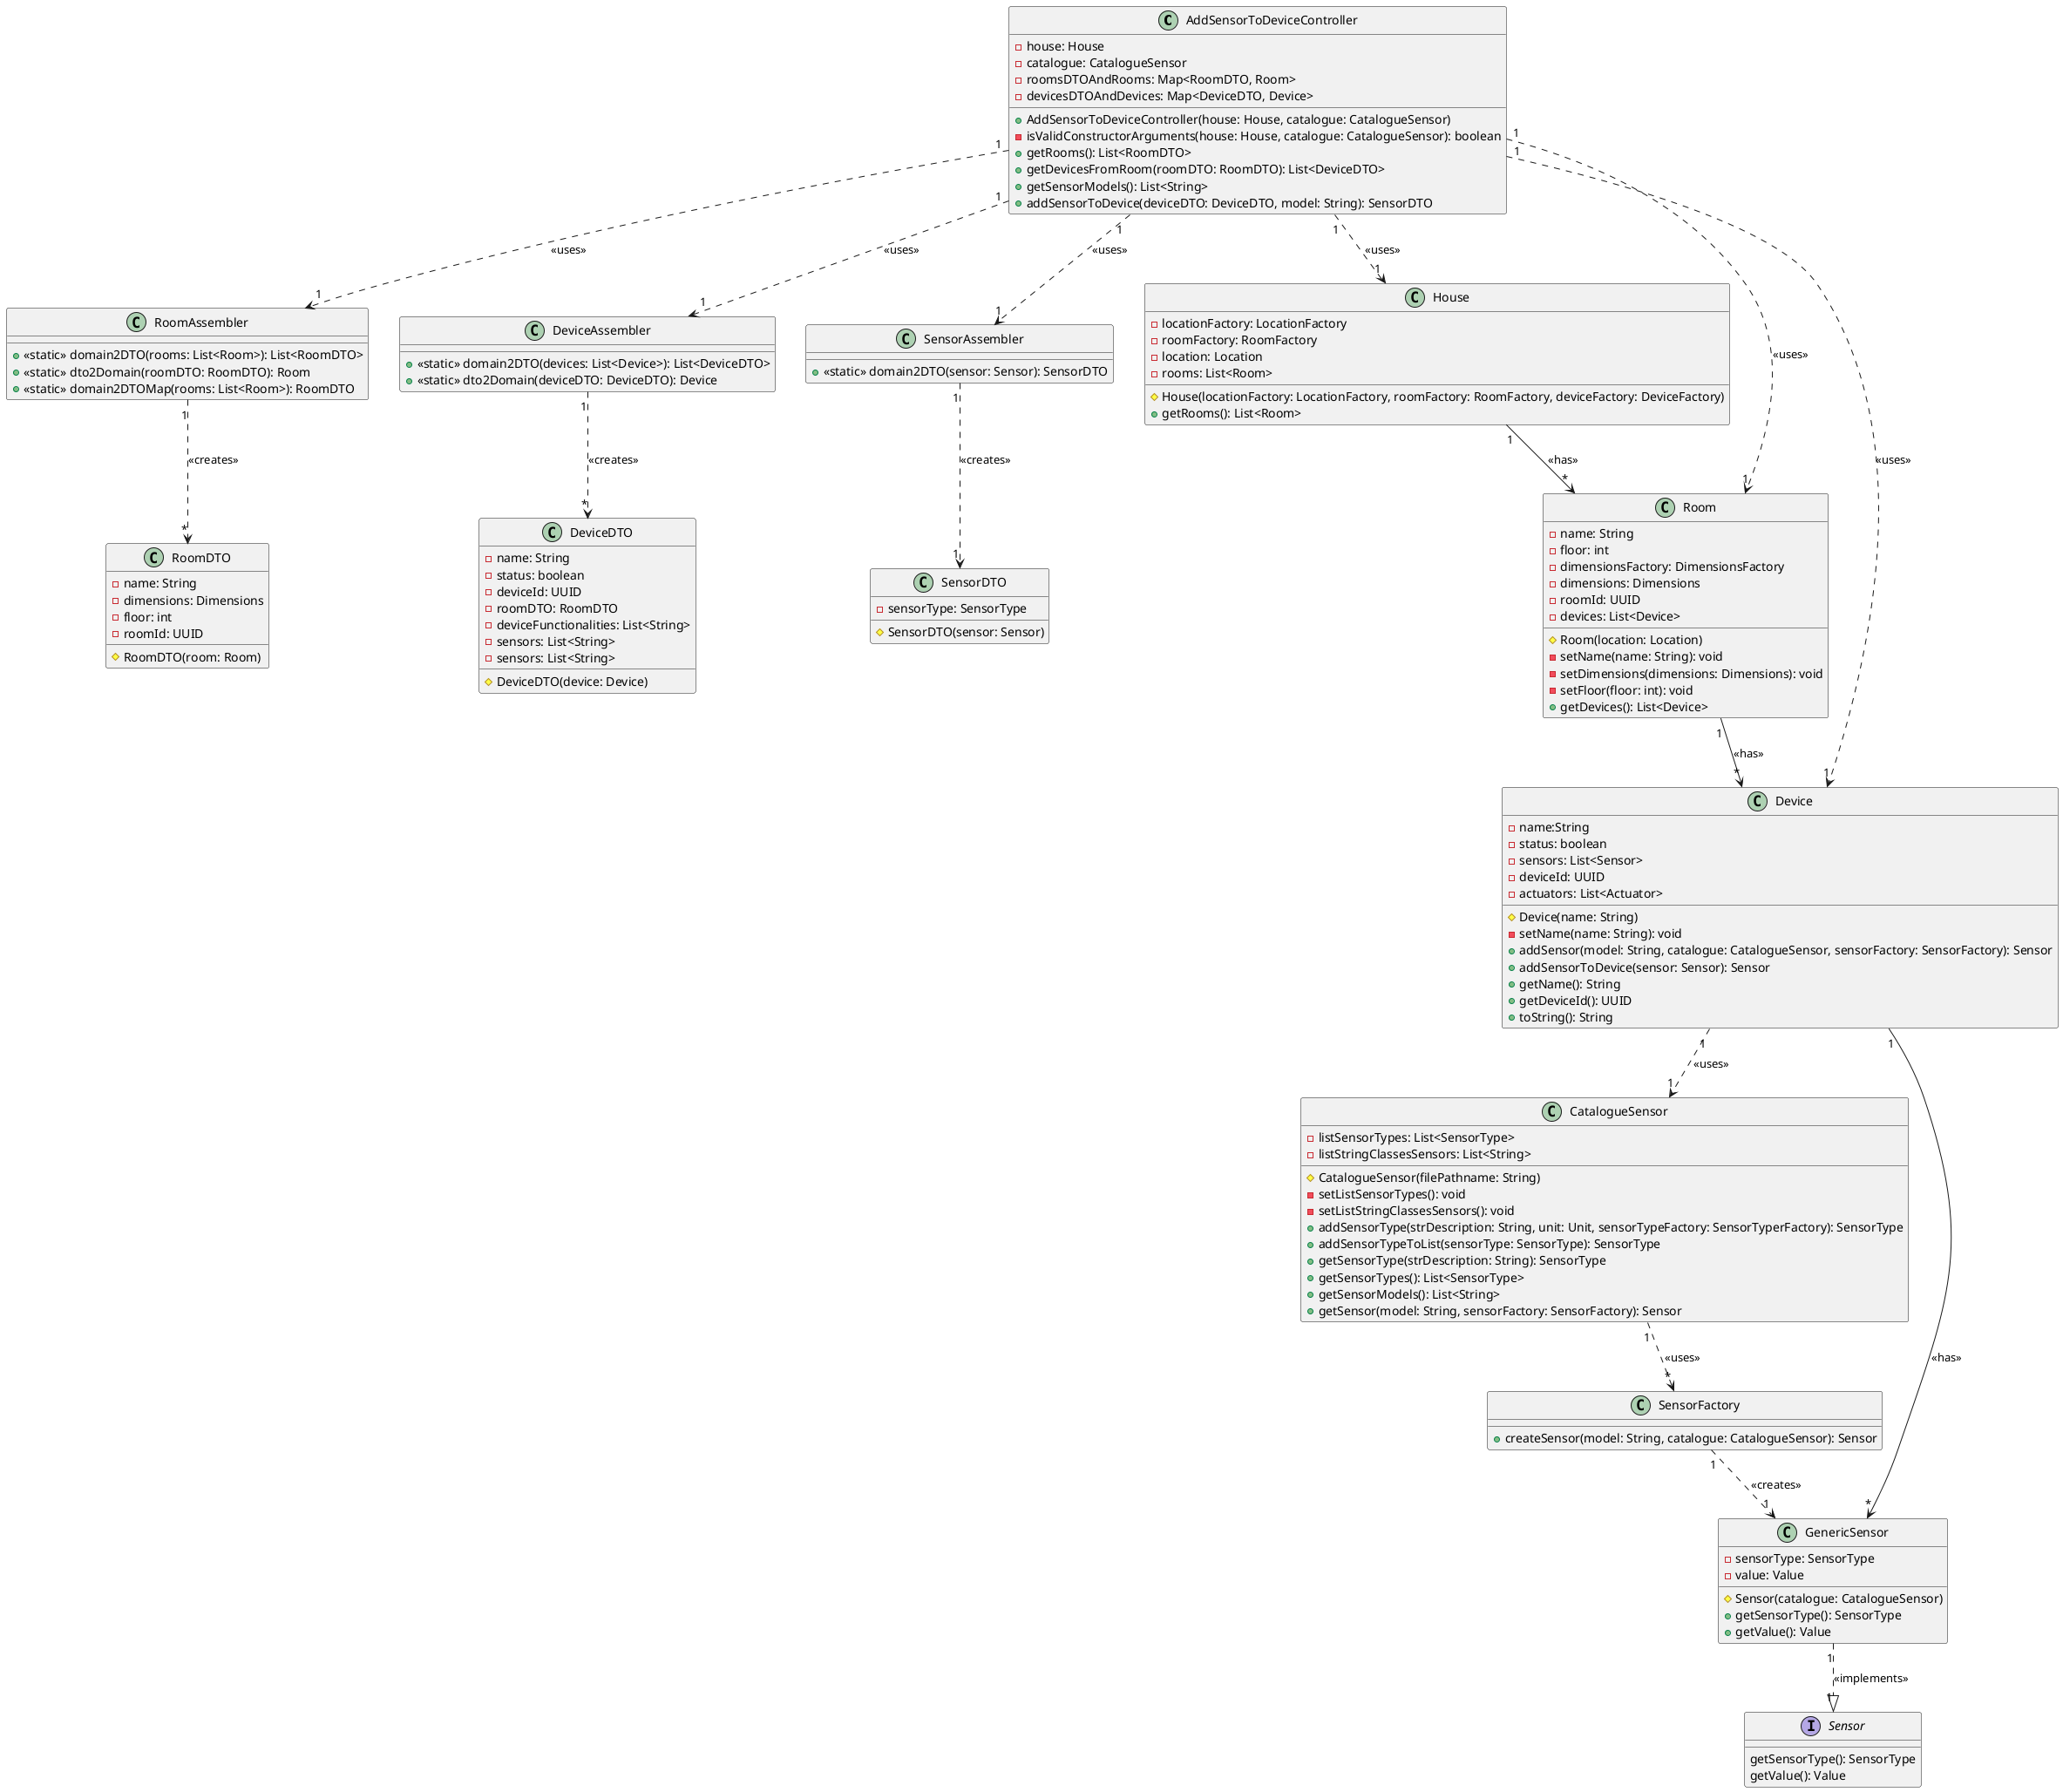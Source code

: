 @startuml
'https://plantuml.com/class-diagram

class AddSensorToDeviceController{
    -house: House
    -catalogue: CatalogueSensor
    -roomsDTOAndRooms: Map<RoomDTO, Room>
    -devicesDTOAndDevices: Map<DeviceDTO, Device>

    +AddSensorToDeviceController(house: House, catalogue: CatalogueSensor)
    -isValidConstructorArguments(house: House, catalogue: CatalogueSensor): boolean
    +getRooms(): List<RoomDTO>
    +getDevicesFromRoom(roomDTO: RoomDTO): List<DeviceDTO>
    +getSensorModels(): List<String>
    +addSensorToDevice(deviceDTO: DeviceDTO, model: String): SensorDTO
 }

class RoomAssembler{
    +<<static>> domain2DTO(rooms: List<Room>): List<RoomDTO>
    +<<static>> dto2Domain(roomDTO: RoomDTO): Room
    +<<static>> domain2DTOMap(rooms: List<Room>): RoomDTO
}

class DeviceAssembler{
    +<<static>> domain2DTO(devices: List<Device>): List<DeviceDTO>
    +<<static>> dto2Domain(deviceDTO: DeviceDTO): Device
}

class SensorAssembler{
    +<<static>> domain2DTO(sensor: Sensor): SensorDTO
}

class House{
    -locationFactory: LocationFactory
    -roomFactory: RoomFactory
    -location: Location
    -rooms: List<Room>

    #House(locationFactory: LocationFactory, roomFactory: RoomFactory, deviceFactory: DeviceFactory)
    +getRooms(): List<Room>
}

class Room{
    -name: String
    -floor: int
    -dimensionsFactory: DimensionsFactory
    -dimensions: Dimensions
    -roomId: UUID
    -devices: List<Device>

    #Room(location: Location)
    -setName(name: String): void
    -setDimensions(dimensions: Dimensions): void
    -setFloor(floor: int): void
    +getDevices(): List<Device>
}

class Device{
    -name:String
    -status: boolean
    -sensors: List<Sensor>
    -deviceId: UUID
    -actuators: List<Actuator>

    #Device(name: String)
    -setName(name: String): void
    +addSensor(model: String, catalogue: CatalogueSensor, sensorFactory: SensorFactory): Sensor
    +addSensorToDevice(sensor: Sensor): Sensor
    +getName(): String
    +getDeviceId(): UUID
    +toString(): String
}

class CatalogueSensor{
    -listSensorTypes: List<SensorType>
    -listStringClassesSensors: List<String>

    #CatalogueSensor(filePathname: String)
    -setListSensorTypes(): void
    -setListStringClassesSensors(): void
    +addSensorType(strDescription: String, unit: Unit, sensorTypeFactory: SensorTyperFactory): SensorType
    +addSensorTypeToList(sensorType: SensorType): SensorType
    +getSensorType(strDescription: String): SensorType
    +getSensorTypes(): List<SensorType>
    +getSensorModels(): List<String>
    +getSensor(model: String, sensorFactory: SensorFactory): Sensor
}

class SensorFactory{
    +createSensor(model: String, catalogue: CatalogueSensor): Sensor
}

class GenericSensor{
    -sensorType: SensorType
    -value: Value

    #Sensor(catalogue: CatalogueSensor)
    +getSensorType(): SensorType
    +getValue(): Value
}

Interface Sensor{
    getSensorType(): SensorType
    getValue(): Value
}

class RoomDTO{
    -name: String
    -dimensions: Dimensions
    -floor: int
    -roomId: UUID

    #RoomDTO(room: Room)
}

class DeviceDTO{
    -name: String
    -status: boolean
    -deviceId: UUID
    -roomDTO: RoomDTO
    -deviceFunctionalities: List<String>
    -sensors: List<String>
    -sensors: List<String>

    #DeviceDTO(device: Device)
}

class SensorDTO{
    -sensorType: SensorType

    #SensorDTO(sensor: Sensor)
}

AddSensorToDeviceController "1" ..> "1" House: <<uses>>
AddSensorToDeviceController "1" ..> "1" Room: <<uses>>
AddSensorToDeviceController "1" ..> "1" Device: <<uses>>
AddSensorToDeviceController "1" ..> "1" RoomAssembler: <<uses>>
AddSensorToDeviceController "1" ..> "1" DeviceAssembler: <<uses>>
AddSensorToDeviceController "1" ..> "1" SensorAssembler: <<uses>>

RoomAssembler "1" ..> "*" RoomDTO: <<creates>>

DeviceAssembler "1" ..> "*" DeviceDTO: <<creates>>

SensorAssembler "1" ..> "1" SensorDTO: <<creates>>

SensorFactory "1" ..> "1" GenericSensor: <<creates>>

House "1" --> "*" Room: <<has>>

Room "1" --> "*" Device: <<has>>

Device "1" --> "*" GenericSensor: <<has>>
Device "1" ..> "1" CatalogueSensor: <<uses>>

GenericSensor "1" ..|> "1" Sensor: <<implements>>

CatalogueSensor "1" ..> "*" SensorFactory: <<uses>>





@enduml
